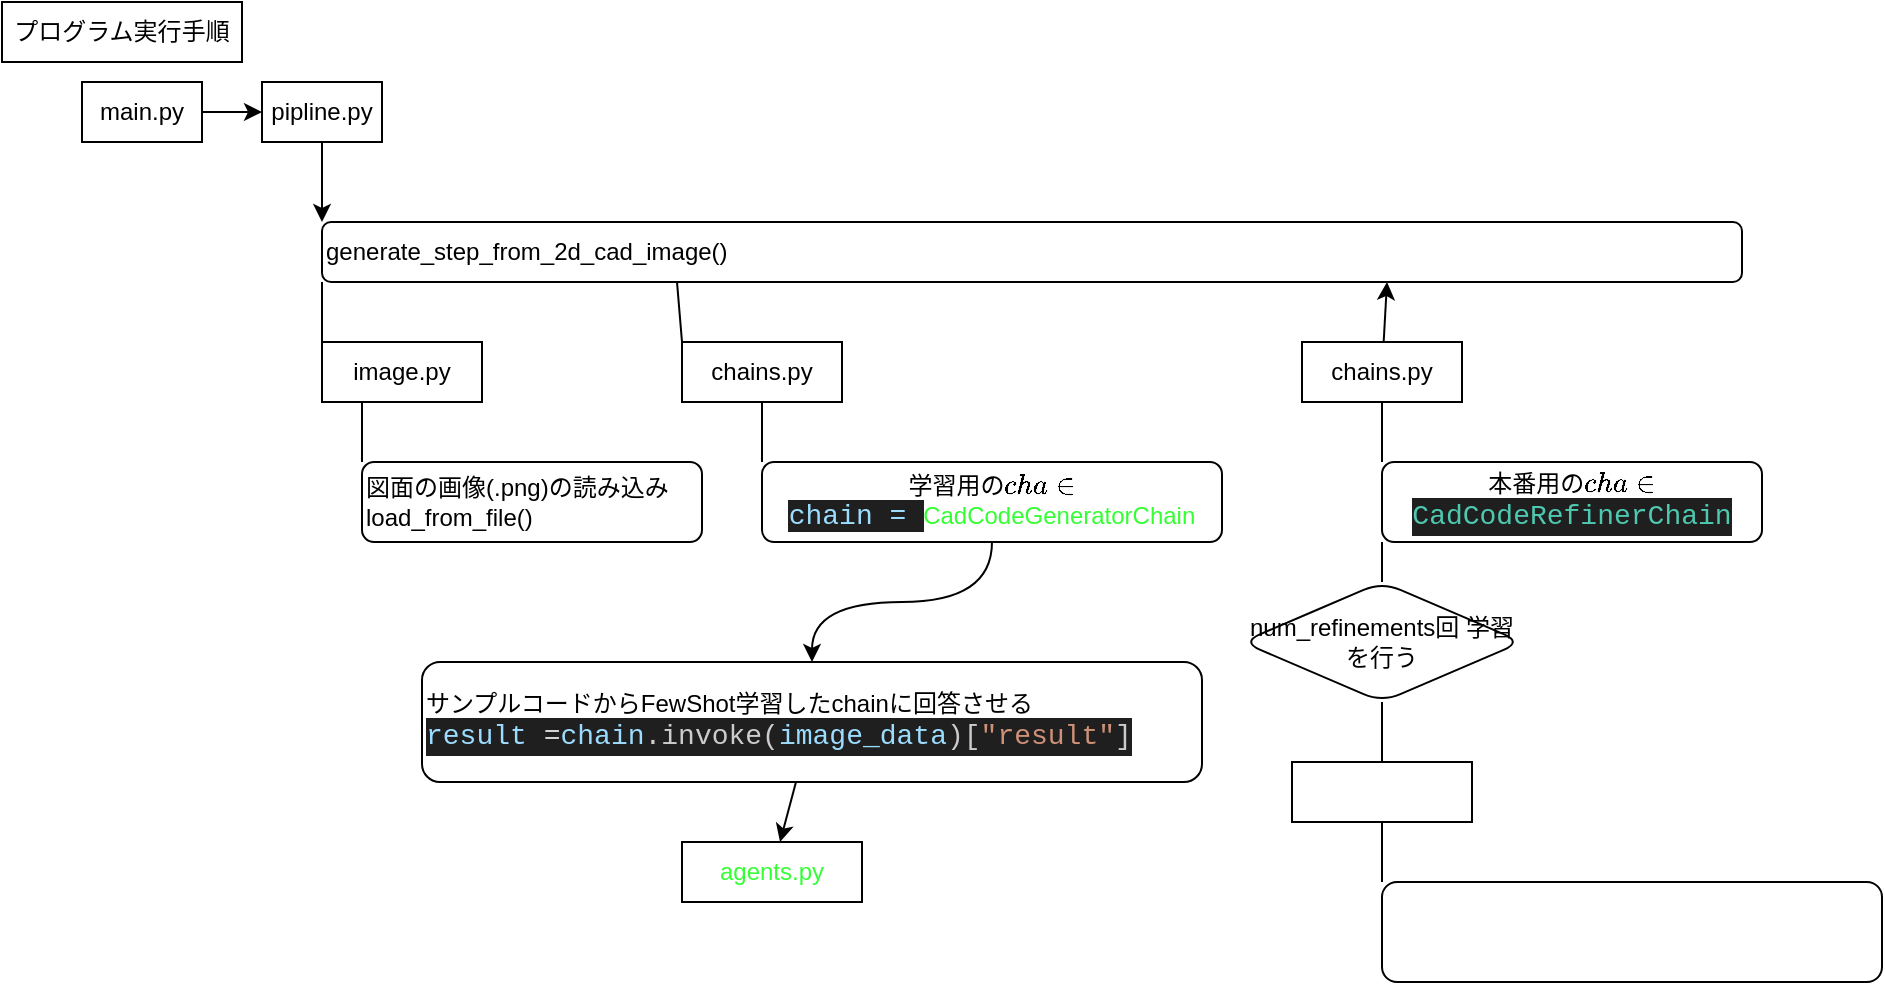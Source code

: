 <mxfile>
    <diagram id="LVOcv92nE5IVGH69_gBa" name="ページ1">
        <mxGraphModel dx="770" dy="483" grid="1" gridSize="10" guides="1" tooltips="1" connect="1" arrows="1" fold="1" page="1" pageScale="1" pageWidth="1654" pageHeight="1169" math="0" shadow="0">
            <root>
                <mxCell id="0"/>
                <mxCell id="1" parent="0"/>
                <mxCell id="4" value="" style="edgeStyle=none;html=1;" parent="1" source="2" target="3" edge="1">
                    <mxGeometry relative="1" as="geometry"/>
                </mxCell>
                <mxCell id="2" value="main.py" style="rounded=0;whiteSpace=wrap;html=1;" parent="1" vertex="1">
                    <mxGeometry x="40" y="40" width="60" height="30" as="geometry"/>
                </mxCell>
                <mxCell id="7" value="" style="edgeStyle=none;html=1;entryX=0;entryY=0;entryDx=0;entryDy=0;" parent="1" source="3" target="6" edge="1">
                    <mxGeometry relative="1" as="geometry"/>
                </mxCell>
                <mxCell id="3" value="pipline.py" style="rounded=0;whiteSpace=wrap;html=1;" parent="1" vertex="1">
                    <mxGeometry x="130" y="40" width="60" height="30" as="geometry"/>
                </mxCell>
                <mxCell id="5" value="プログラム実行手順" style="rounded=0;whiteSpace=wrap;html=1;" parent="1" vertex="1">
                    <mxGeometry width="120" height="30" as="geometry"/>
                </mxCell>
                <mxCell id="15" style="edgeStyle=none;html=1;exitX=0.25;exitY=1;exitDx=0;exitDy=0;strokeColor=default;endArrow=none;endFill=0;entryX=0;entryY=0;entryDx=0;entryDy=0;" parent="1" source="6" target="14" edge="1">
                    <mxGeometry relative="1" as="geometry">
                        <mxPoint x="340" y="160" as="targetPoint"/>
                    </mxGeometry>
                </mxCell>
                <mxCell id="6" value="generate_step_from_2d_cad_image()" style="rounded=1;whiteSpace=wrap;html=1;align=left;" parent="1" vertex="1">
                    <mxGeometry x="160" y="110" width="710" height="30" as="geometry"/>
                </mxCell>
                <mxCell id="11" value="" style="edgeStyle=none;html=1;endArrow=none;exitX=0;exitY=1;exitDx=0;exitDy=0;entryX=0;entryY=0;entryDx=0;entryDy=0;strokeColor=default;" parent="1" source="6" target="10" edge="1">
                    <mxGeometry relative="1" as="geometry">
                        <mxPoint x="160" y="150" as="sourcePoint"/>
                        <mxPoint x="160" y="230" as="targetPoint"/>
                    </mxGeometry>
                </mxCell>
                <mxCell id="13" style="edgeStyle=none;html=1;exitX=0.25;exitY=1;exitDx=0;exitDy=0;entryX=0;entryY=0;entryDx=0;entryDy=0;endArrow=none;endFill=0;" parent="1" source="10" target="12" edge="1">
                    <mxGeometry relative="1" as="geometry"/>
                </mxCell>
                <mxCell id="10" value="image.py" style="rounded=0;whiteSpace=wrap;html=1;" parent="1" vertex="1">
                    <mxGeometry x="160" y="170" width="80" height="30" as="geometry"/>
                </mxCell>
                <mxCell id="12" value="図面の画像(.png)の読み込み&lt;br&gt;load_from_file()" style="rounded=1;whiteSpace=wrap;html=1;align=left;" parent="1" vertex="1">
                    <mxGeometry x="180" y="230" width="170" height="40" as="geometry"/>
                </mxCell>
                <mxCell id="16" value="" style="edgeStyle=none;html=1;strokeColor=default;endArrow=none;endFill=0;entryX=0;entryY=0;entryDx=0;entryDy=0;" parent="1" source="14" target="17" edge="1">
                    <mxGeometry relative="1" as="geometry"/>
                </mxCell>
                <mxCell id="14" value="chains.py" style="rounded=0;whiteSpace=wrap;html=1;" parent="1" vertex="1">
                    <mxGeometry x="340" y="170" width="80" height="30" as="geometry"/>
                </mxCell>
                <mxCell id="19" value="" style="edgeStyle=none;html=1;strokeColor=default;endArrow=none;endFill=0;exitX=0;exitY=1;exitDx=0;exitDy=0;entryX=0.5;entryY=0;entryDx=0;entryDy=0;" parent="1" source="27" target="18" edge="1">
                    <mxGeometry relative="1" as="geometry"/>
                </mxCell>
                <mxCell id="30" value="" style="edgeStyle=orthogonalEdgeStyle;html=1;fontColor=#33FF33;curved=1;" parent="1" source="17" target="29" edge="1">
                    <mxGeometry relative="1" as="geometry"/>
                </mxCell>
                <mxCell id="17" value="学習用の`chain`&lt;br&gt;&lt;span style=&quot;color: rgb(156, 220, 254); font-family: Consolas, &amp;quot;Courier New&amp;quot;, monospace; font-size: 14px; text-align: left; background-color: rgb(31, 31, 31);&quot;&gt;chain =&amp;nbsp;&lt;/span&gt;&lt;font color=&quot;#33ff33&quot;&gt;CadCodeGeneratorChain&lt;/font&gt;" style="rounded=1;whiteSpace=wrap;html=1;" parent="1" vertex="1">
                    <mxGeometry x="380" y="230" width="230" height="40" as="geometry"/>
                </mxCell>
                <mxCell id="21" value="" style="edgeStyle=none;html=1;strokeColor=default;endArrow=none;endFill=0;exitX=0.5;exitY=1;exitDx=0;exitDy=0;entryX=0;entryY=0;entryDx=0;entryDy=0;" parent="1" source="23" target="20" edge="1">
                    <mxGeometry relative="1" as="geometry"/>
                </mxCell>
                <mxCell id="24" style="edgeStyle=none;html=1;strokeColor=default;fontColor=#FFFFFF;endArrow=none;endFill=0;entryX=0.5;entryY=0;entryDx=0;entryDy=0;" parent="1" source="18" target="23" edge="1">
                    <mxGeometry relative="1" as="geometry">
                        <mxPoint x="690" y="370" as="targetPoint"/>
                    </mxGeometry>
                </mxCell>
                <mxCell id="18" value="num_refinements回 学習を行う" style="rhombus;whiteSpace=wrap;html=1;rounded=1;" parent="1" vertex="1">
                    <mxGeometry x="620" y="290" width="140" height="60" as="geometry"/>
                </mxCell>
                <mxCell id="20" value="&lt;div style=&quot;font-family: Consolas, &amp;quot;Courier New&amp;quot;, monospace; font-size: 14px; line-height: 19px;&quot;&gt;&lt;font color=&quot;#ffffff&quot;&gt;.step ファイルを svgに変換&lt;br&gt;render_and_export_image()&lt;/font&gt;&lt;/div&gt;" style="whiteSpace=wrap;html=1;rounded=1;labelBackgroundColor=none;" parent="1" vertex="1">
                    <mxGeometry x="690" y="440" width="250" height="50" as="geometry"/>
                </mxCell>
                <mxCell id="23" value="render.py" style="rounded=0;whiteSpace=wrap;html=1;fontColor=#FFFFFF;" parent="1" vertex="1">
                    <mxGeometry x="645" y="380" width="90" height="30" as="geometry"/>
                </mxCell>
                <mxCell id="25" value="" style="edgeStyle=none;html=1;strokeColor=default;endArrow=none;endFill=0;entryX=0;entryY=0;entryDx=0;entryDy=0;" parent="1" source="26" edge="1">
                    <mxGeometry relative="1" as="geometry">
                        <mxPoint x="690.0" y="230" as="targetPoint"/>
                    </mxGeometry>
                </mxCell>
                <mxCell id="28" value="" style="edgeStyle=none;html=1;entryX=0.75;entryY=1;entryDx=0;entryDy=0;" parent="1" source="26" target="6" edge="1">
                    <mxGeometry relative="1" as="geometry"/>
                </mxCell>
                <mxCell id="26" value="chains.py" style="rounded=0;whiteSpace=wrap;html=1;" parent="1" vertex="1">
                    <mxGeometry x="650" y="170" width="80" height="30" as="geometry"/>
                </mxCell>
                <mxCell id="27" value="本番用の`chain`&lt;br&gt;&lt;div style=&quot;color: rgb(204, 204, 204); background-color: rgb(31, 31, 31); font-family: Consolas, &amp;quot;Courier New&amp;quot;, monospace; font-size: 14px; line-height: 19px;&quot;&gt;&lt;span style=&quot;color: #4ec9b0;&quot;&gt;CadCodeRefinerChain&lt;/span&gt;&lt;/div&gt;" style="rounded=1;whiteSpace=wrap;html=1;" parent="1" vertex="1">
                    <mxGeometry x="690" y="230" width="190" height="40" as="geometry"/>
                </mxCell>
                <mxCell id="33" value="" style="edgeStyle=none;html=1;" parent="1" source="29" target="31" edge="1">
                    <mxGeometry relative="1" as="geometry"/>
                </mxCell>
                <mxCell id="29" value="サンプルコードからFewShot学習したchainに回答させる&lt;br&gt;&lt;div style=&quot;color: rgb(204, 204, 204); background-color: rgb(31, 31, 31); font-family: Consolas, &amp;quot;Courier New&amp;quot;, monospace; font-weight: normal; font-size: 14px; line-height: 19px;&quot;&gt;&lt;div&gt;&lt;span style=&quot;color: #9cdcfe;&quot;&gt;result&lt;/span&gt;&lt;span style=&quot;color: #cccccc;&quot;&gt; &lt;/span&gt;&lt;span style=&quot;color: #d4d4d4;&quot;&gt;=&lt;/span&gt;&lt;span style=&quot;color: #9cdcfe;&quot;&gt;chain&lt;/span&gt;&lt;span style=&quot;color: #cccccc;&quot;&gt;.invoke(&lt;/span&gt;&lt;span style=&quot;color: #9cdcfe;&quot;&gt;image_data&lt;/span&gt;&lt;span style=&quot;color: #cccccc;&quot;&gt;)[&lt;/span&gt;&lt;span style=&quot;color: #ce9178;&quot;&gt;&quot;result&quot;&lt;/span&gt;&lt;span style=&quot;color: #cccccc;&quot;&gt;]&lt;/span&gt;&lt;/div&gt;&lt;/div&gt;" style="whiteSpace=wrap;html=1;rounded=1;align=left;" parent="1" vertex="1">
                    <mxGeometry x="210" y="330" width="390" height="60" as="geometry"/>
                </mxCell>
                <mxCell id="31" value="agents.py" style="rounded=0;whiteSpace=wrap;html=1;fontColor=#33FF33;" parent="1" vertex="1">
                    <mxGeometry x="340" y="420" width="90" height="30" as="geometry"/>
                </mxCell>
            </root>
        </mxGraphModel>
    </diagram>
</mxfile>